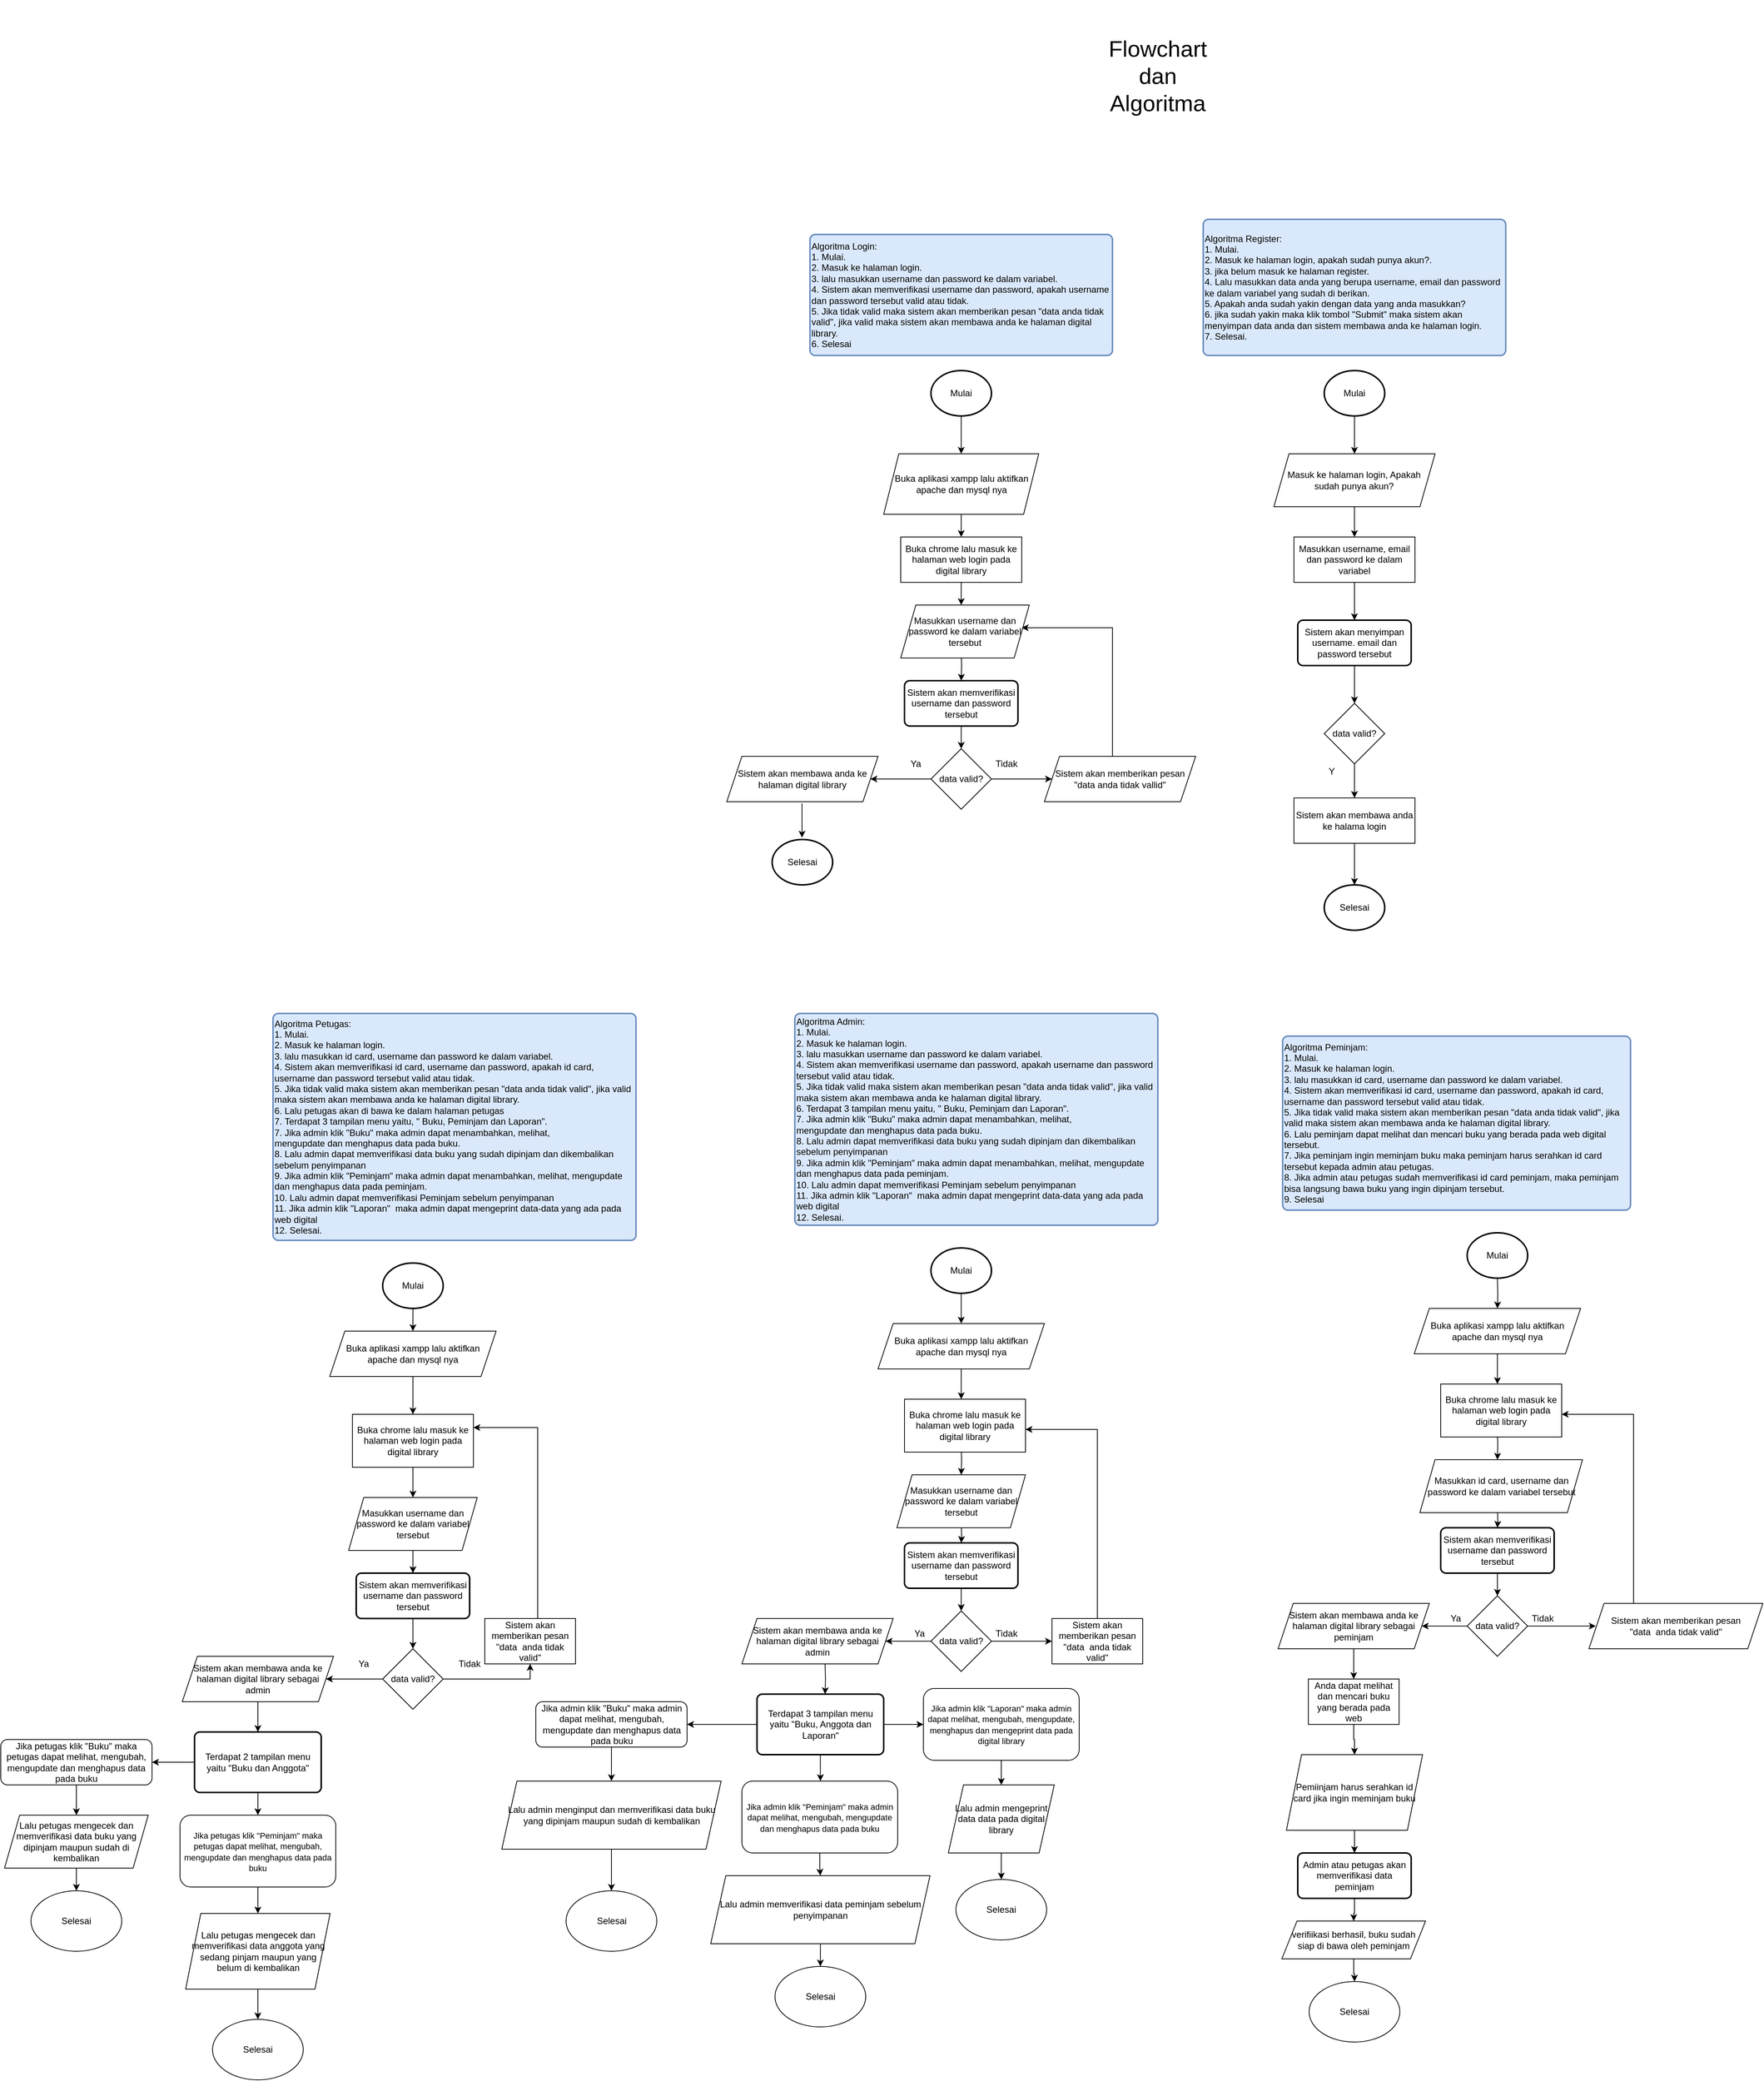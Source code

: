 <mxfile version="13.9.9" type="device"><diagram id="tETcc2m_yuI4K0_FXjFb" name="Page-1"><mxGraphModel dx="3186" dy="3805" grid="1" gridSize="10" guides="1" tooltips="1" connect="1" arrows="1" fold="1" page="1" pageScale="1" pageWidth="700" pageHeight="1000" math="0" shadow="0"><root><mxCell id="0"/><mxCell id="1" parent="0"/><mxCell id="OMchNxSbpfjudthGTd_P-1" value="&lt;div&gt;Algoritma Login:&lt;/div&gt;&lt;div&gt;1. Mulai.&lt;/div&gt;&lt;div&gt;2. Masuk ke halaman login.&amp;nbsp;&lt;/div&gt;&lt;div&gt;3. lalu masukkan username dan password ke dalam variabel.&lt;/div&gt;&lt;div&gt;4. Sistem akan memverifikasi username dan password, apakah username dan password tersebut valid atau tidak.&lt;/div&gt;&lt;div&gt;5. Jika tidak valid maka sistem akan memberikan pesan &quot;data anda tidak valid&quot;, jika valid maka sistem akan membawa anda ke halaman digital library.&amp;nbsp;&lt;/div&gt;&lt;div&gt;6. Selesai&lt;/div&gt;" style="rounded=1;whiteSpace=wrap;html=1;absoluteArcSize=1;arcSize=14;strokeWidth=2;align=left;fillColor=#dae8fc;strokeColor=#6c8ebf;" parent="1" vertex="1"><mxGeometry x="-680" y="-1960" width="400" height="160" as="geometry"/></mxCell><mxCell id="OMchNxSbpfjudthGTd_P-2" value="&lt;div&gt;Algoritma Register:&lt;/div&gt;&lt;div&gt;1. Mulai.&lt;/div&gt;&lt;div&gt;2. Masuk ke halaman login, apakah sudah punya akun?.&amp;nbsp;&lt;/div&gt;&lt;div&gt;3. jika belum masuk ke halaman register.&lt;/div&gt;&lt;div&gt;4. Lalu masukkan data anda yang berupa username, email dan password ke dalam variabel yang sudah di berikan.&lt;/div&gt;&lt;div&gt;5. Apakah anda sudah yakin dengan data yang anda masukkan?&amp;nbsp;&lt;/div&gt;&lt;div&gt;6. jika sudah yakin maka klik tombol &quot;Submit&quot; maka sistem akan menyimpan data anda dan sistem membawa anda ke halaman login.&amp;nbsp;&lt;/div&gt;&lt;div&gt;7.&lt;span&gt;&amp;nbsp;Selesai.&lt;/span&gt;&lt;/div&gt;" style="rounded=1;whiteSpace=wrap;html=1;absoluteArcSize=1;arcSize=14;strokeWidth=2;align=left;fillColor=#dae8fc;strokeColor=#6c8ebf;" parent="1" vertex="1"><mxGeometry x="-160" y="-1980" width="400" height="180" as="geometry"/></mxCell><mxCell id="OMchNxSbpfjudthGTd_P-5" value="Mulai" style="strokeWidth=2;html=1;shape=mxgraph.flowchart.start_2;whiteSpace=wrap;" parent="1" vertex="1"><mxGeometry x="-520" y="-1780" width="80" height="60" as="geometry"/></mxCell><mxCell id="OMchNxSbpfjudthGTd_P-6" value="" style="endArrow=classic;html=1;exitX=0.5;exitY=1;exitDx=0;exitDy=0;exitPerimeter=0;entryX=0.5;entryY=0;entryDx=0;entryDy=0;" parent="1" source="OMchNxSbpfjudthGTd_P-5" target="OMchNxSbpfjudthGTd_P-7" edge="1"><mxGeometry width="50" height="50" relative="1" as="geometry"><mxPoint x="-30" y="-1650" as="sourcePoint"/><mxPoint y="-1680" as="targetPoint"/></mxGeometry></mxCell><mxCell id="OMchNxSbpfjudthGTd_P-14" value="" style="edgeStyle=orthogonalEdgeStyle;rounded=0;orthogonalLoop=1;jettySize=auto;html=1;" parent="1" source="OMchNxSbpfjudthGTd_P-7" target="OMchNxSbpfjudthGTd_P-13" edge="1"><mxGeometry relative="1" as="geometry"/></mxCell><mxCell id="OMchNxSbpfjudthGTd_P-7" value="Buka aplikasi xampp lalu aktifkan apache dan mysql nya" style="shape=parallelogram;perimeter=parallelogramPerimeter;whiteSpace=wrap;html=1;fixedSize=1;" parent="1" vertex="1"><mxGeometry x="-582.5" y="-1670" width="205" height="80" as="geometry"/></mxCell><mxCell id="OMchNxSbpfjudthGTd_P-8" value="Mulai" style="strokeWidth=2;html=1;shape=mxgraph.flowchart.start_2;whiteSpace=wrap;" parent="1" vertex="1"><mxGeometry y="-1780" width="80" height="60" as="geometry"/></mxCell><mxCell id="OMchNxSbpfjudthGTd_P-31" value="" style="edgeStyle=orthogonalEdgeStyle;rounded=0;orthogonalLoop=1;jettySize=auto;html=1;" parent="1" source="OMchNxSbpfjudthGTd_P-10" target="OMchNxSbpfjudthGTd_P-30" edge="1"><mxGeometry relative="1" as="geometry"/></mxCell><mxCell id="OMchNxSbpfjudthGTd_P-10" value="Masuk ke halaman login, Apakah sudah punya akun?" style="shape=parallelogram;perimeter=parallelogramPerimeter;whiteSpace=wrap;html=1;fixedSize=1;" parent="1" vertex="1"><mxGeometry x="-66.56" y="-1670" width="213.12" height="70" as="geometry"/></mxCell><mxCell id="OMchNxSbpfjudthGTd_P-11" value="" style="endArrow=classic;html=1;exitX=0.5;exitY=1;exitDx=0;exitDy=0;exitPerimeter=0;entryX=0.5;entryY=0;entryDx=0;entryDy=0;" parent="1" source="OMchNxSbpfjudthGTd_P-8" target="OMchNxSbpfjudthGTd_P-10" edge="1"><mxGeometry width="50" height="50" relative="1" as="geometry"><mxPoint x="-470" y="-1710" as="sourcePoint"/><mxPoint x="-470" y="-1660" as="targetPoint"/><Array as="points"/></mxGeometry></mxCell><mxCell id="OMchNxSbpfjudthGTd_P-17" value="" style="edgeStyle=orthogonalEdgeStyle;rounded=0;orthogonalLoop=1;jettySize=auto;html=1;" parent="1" source="OMchNxSbpfjudthGTd_P-12" target="OMchNxSbpfjudthGTd_P-16" edge="1"><mxGeometry relative="1" as="geometry"/></mxCell><mxCell id="OMchNxSbpfjudthGTd_P-12" value="Sistem akan memverifikasi username dan password tersebut" style="rounded=1;whiteSpace=wrap;html=1;absoluteArcSize=1;arcSize=14;strokeWidth=2;" parent="1" vertex="1"><mxGeometry x="-555" y="-1370" width="150" height="60" as="geometry"/></mxCell><mxCell id="UI4mKvxYErxhVodCTn4P-3" value="" style="edgeStyle=orthogonalEdgeStyle;rounded=0;orthogonalLoop=1;jettySize=auto;html=1;" edge="1" parent="1" source="OMchNxSbpfjudthGTd_P-13"><mxGeometry relative="1" as="geometry"><mxPoint x="-480" y="-1470" as="targetPoint"/></mxGeometry></mxCell><mxCell id="OMchNxSbpfjudthGTd_P-13" value="Buka chrome lalu masuk ke halaman web login pada digital library" style="rounded=0;whiteSpace=wrap;html=1;" parent="1" vertex="1"><mxGeometry x="-560" y="-1560" width="160" height="60" as="geometry"/></mxCell><mxCell id="OMchNxSbpfjudthGTd_P-37" value="" style="edgeStyle=orthogonalEdgeStyle;rounded=0;orthogonalLoop=1;jettySize=auto;html=1;" parent="1" source="OMchNxSbpfjudthGTd_P-16" edge="1"><mxGeometry relative="1" as="geometry"><mxPoint x="-360" y="-1240" as="targetPoint"/></mxGeometry></mxCell><mxCell id="UI4mKvxYErxhVodCTn4P-6" value="" style="edgeStyle=orthogonalEdgeStyle;rounded=0;orthogonalLoop=1;jettySize=auto;html=1;" edge="1" parent="1" source="OMchNxSbpfjudthGTd_P-16"><mxGeometry relative="1" as="geometry"><mxPoint x="-600" y="-1240" as="targetPoint"/></mxGeometry></mxCell><mxCell id="OMchNxSbpfjudthGTd_P-16" value="data valid?" style="rhombus;whiteSpace=wrap;html=1;" parent="1" vertex="1"><mxGeometry x="-520" y="-1280" width="80" height="80" as="geometry"/></mxCell><mxCell id="OMchNxSbpfjudthGTd_P-18" value="Ya" style="text;html=1;strokeColor=none;fillColor=none;align=center;verticalAlign=middle;whiteSpace=wrap;rounded=0;" parent="1" vertex="1"><mxGeometry x="-560" y="-1270" width="40" height="20" as="geometry"/></mxCell><mxCell id="OMchNxSbpfjudthGTd_P-19" value="Tidak" style="text;html=1;strokeColor=none;fillColor=none;align=center;verticalAlign=middle;whiteSpace=wrap;rounded=0;" parent="1" vertex="1"><mxGeometry x="-440" y="-1270" width="40" height="20" as="geometry"/></mxCell><mxCell id="OMchNxSbpfjudthGTd_P-39" value="" style="edgeStyle=orthogonalEdgeStyle;rounded=0;orthogonalLoop=1;jettySize=auto;html=1;" parent="1" source="OMchNxSbpfjudthGTd_P-30" target="OMchNxSbpfjudthGTd_P-38" edge="1"><mxGeometry relative="1" as="geometry"/></mxCell><mxCell id="OMchNxSbpfjudthGTd_P-30" value="Masukkan username, email dan password ke dalam variabel" style="rounded=0;whiteSpace=wrap;html=1;" parent="1" vertex="1"><mxGeometry x="-40" y="-1560" width="160" height="60" as="geometry"/></mxCell><mxCell id="UI4mKvxYErxhVodCTn4P-10" value="" style="edgeStyle=orthogonalEdgeStyle;rounded=0;orthogonalLoop=1;jettySize=auto;html=1;" edge="1" parent="1"><mxGeometry relative="1" as="geometry"><mxPoint x="-690.5" y="-1207.5" as="sourcePoint"/><mxPoint x="-690.5" y="-1162.5" as="targetPoint"/></mxGeometry></mxCell><mxCell id="UI4mKvxYErxhVodCTn4P-9" style="edgeStyle=orthogonalEdgeStyle;rounded=0;orthogonalLoop=1;jettySize=auto;html=1;entryX=1;entryY=0.5;entryDx=0;entryDy=0;" edge="1" parent="1"><mxGeometry relative="1" as="geometry"><mxPoint x="-280" y="-1270" as="sourcePoint"/><mxPoint x="-400" y="-1440" as="targetPoint"/><Array as="points"><mxPoint x="-280" y="-1440"/></Array></mxGeometry></mxCell><mxCell id="OMchNxSbpfjudthGTd_P-43" value="" style="edgeStyle=orthogonalEdgeStyle;rounded=0;orthogonalLoop=1;jettySize=auto;html=1;" parent="1" source="OMchNxSbpfjudthGTd_P-38" target="OMchNxSbpfjudthGTd_P-42" edge="1"><mxGeometry relative="1" as="geometry"/></mxCell><mxCell id="OMchNxSbpfjudthGTd_P-38" value="Sistem akan menyimpan username. email dan password tersebut" style="rounded=1;whiteSpace=wrap;html=1;absoluteArcSize=1;arcSize=14;strokeWidth=2;" parent="1" vertex="1"><mxGeometry x="-35" y="-1450" width="150" height="60" as="geometry"/></mxCell><mxCell id="OMchNxSbpfjudthGTd_P-45" value="" style="edgeStyle=orthogonalEdgeStyle;rounded=0;orthogonalLoop=1;jettySize=auto;html=1;" parent="1" source="OMchNxSbpfjudthGTd_P-42" target="OMchNxSbpfjudthGTd_P-44" edge="1"><mxGeometry relative="1" as="geometry"/></mxCell><mxCell id="OMchNxSbpfjudthGTd_P-42" value="data valid?" style="rhombus;whiteSpace=wrap;html=1;" parent="1" vertex="1"><mxGeometry y="-1340" width="80" height="80" as="geometry"/></mxCell><mxCell id="OMchNxSbpfjudthGTd_P-52" value="" style="edgeStyle=orthogonalEdgeStyle;rounded=0;orthogonalLoop=1;jettySize=auto;html=1;" parent="1" source="OMchNxSbpfjudthGTd_P-44" edge="1"><mxGeometry relative="1" as="geometry"><mxPoint x="40" y="-1100" as="targetPoint"/></mxGeometry></mxCell><mxCell id="OMchNxSbpfjudthGTd_P-44" value="Sistem akan membawa anda ke halama login&lt;span style=&quot;color: rgba(0 , 0 , 0 , 0) ; font-family: monospace ; font-size: 0px&quot;&gt;%3CmxGraphModel%3E%3Croot%3E%3CmxCell%20id%3D%220%22%2F%3E%3CmxCell%20id%3D%221%22%20parent%3D%220%22%2F%3E%3CmxCell%20id%3D%222%22%20value%3D%22T%22%20style%3D%22text%3Bhtml%3D1%3BstrokeColor%3Dnone%3BfillColor%3Dnone%3Balign%3Dcenter%3BverticalAlign%3Dmiddle%3BwhiteSpace%3Dwrap%3Brounded%3D0%3B%22%20vertex%3D%221%22%20parent%3D%221%22%3E%3CmxGeometry%20x%3D%22-440%22%20y%3D%22-1340%22%20width%3D%2240%22%20height%3D%2220%22%20as%3D%22geometry%22%2F%3E%3C%2FmxCell%3E%3C%2Froot%3E%3C%2FmxGraphModel%3E&lt;/span&gt;&lt;span style=&quot;color: rgba(0 , 0 , 0 , 0) ; font-family: monospace ; font-size: 0px&quot;&gt;%3CmxGraphModel%3E%3Croot%3E%3CmxCell%20id%3D%220%22%2F%3E%3CmxCell%20id%3D%221%22%20parent%3D%220%22%2F%3E%3CmxCell%20id%3D%222%22%20value%3D%22T%22%20style%3D%22text%3Bhtml%3D1%3BstrokeColor%3Dnone%3BfillColor%3Dnone%3Balign%3Dcenter%3BverticalAlign%3Dmiddle%3BwhiteSpace%3Dwrap%3Brounded%3D0%3B%22%20vertex%3D%221%22%20parent%3D%221%22%3E%3CmxGeometry%20x%3D%22-440%22%20y%3D%22-1340%22%20width%3D%2240%22%20height%3D%2220%22%20as%3D%22geometry%22%2F%3E%3C%2FmxCell%3E%3C%2Froot%3E%3C%2FmxGraphModel%3E&lt;/span&gt;&lt;span style=&quot;color: rgba(0 , 0 , 0 , 0) ; font-family: monospace ; font-size: 0px&quot;&gt;%3CmxGraphModel%3E%3Croot%3E%3CmxCell%20id%3D%220%22%2F%3E%3CmxCell%20id%3D%221%22%20parent%3D%220%22%2F%3E%3CmxCell%20id%3D%222%22%20value%3D%22T%22%20style%3D%22text%3Bhtml%3D1%3BstrokeColor%3Dnone%3BfillColor%3Dnone%3Balign%3Dcenter%3BverticalAlign%3Dmiddle%3BwhiteSpace%3Dwrap%3Brounded%3D0%3B%22%20vertex%3D%221%22%20parent%3D%221%22%3E%3CmxGeometry%20x%3D%22-440%22%20y%3D%22-1340%22%20width%3D%2240%22%20height%3D%2220%22%20as%3D%22geometry%22%2F%3E%3C%2FmxCell%3E%3C%2Froot%3E%3C%2FmxGraphModel%3E&lt;/span&gt;&lt;span style=&quot;color: rgba(0 , 0 , 0 , 0) ; font-family: monospace ; font-size: 0px&quot;&gt;%3CmxGraphModel%3E%3Croot%3E%3CmxCell%20id%3D%220%22%2F%3E%3CmxCell%20id%3D%221%22%20parent%3D%220%22%2F%3E%3CmxCell%20id%3D%222%22%20value%3D%22T%22%20style%3D%22text%3Bhtml%3D1%3BstrokeColor%3Dnone%3BfillColor%3Dnone%3Balign%3Dcenter%3BverticalAlign%3Dmiddle%3BwhiteSpace%3Dwrap%3Brounded%3D0%3B%22%20vertex%3D%221%22%20parent%3D%221%22%3E%3CmxGeometry%20x%3D%22-440%22%20y%3D%22-1340%22%20width%3D%2240%22%20height%3D%2220%22%20as%3D%22geometry%22%2F%3E%3C%2FmxCell%3E%3C%2Froot%3E%3C%2FmxGraphModel%3E&lt;/span&gt;" style="rounded=0;whiteSpace=wrap;html=1;" parent="1" vertex="1"><mxGeometry x="-40" y="-1215" width="160" height="60" as="geometry"/></mxCell><mxCell id="OMchNxSbpfjudthGTd_P-46" value="Y" style="text;html=1;strokeColor=none;fillColor=none;align=center;verticalAlign=middle;whiteSpace=wrap;rounded=0;" parent="1" vertex="1"><mxGeometry x="-10" y="-1260" width="40" height="20" as="geometry"/></mxCell><mxCell id="OMchNxSbpfjudthGTd_P-53" value="&lt;div&gt;Algoritma Admin:&lt;/div&gt;&lt;div&gt;1. Mulai.&lt;/div&gt;&lt;div&gt;2. Masuk ke halaman login.&amp;nbsp;&lt;/div&gt;&lt;div&gt;3. lalu masukkan username dan password ke dalam variabel.&lt;/div&gt;&lt;div&gt;4. Sistem akan memverifikasi username dan password, apakah username dan password tersebut valid atau tidak.&lt;/div&gt;&lt;div&gt;5. Jika tidak valid maka sistem akan memberikan pesan &quot;data anda tidak valid&quot;, jika valid maka sistem akan membawa anda ke halaman digital library.&amp;nbsp;&lt;/div&gt;&lt;div&gt;6. Terdapat 3 tampilan menu yaitu, &quot; Buku, Peminjam dan Laporan&quot;.&lt;/div&gt;&lt;div&gt;7. Jika admin klik &quot;Buku&quot; maka admin dapat menambahkan, melihat,&amp;nbsp;&lt;/div&gt;&lt;div&gt;mengupdate dan menghapus data pada buku.&lt;/div&gt;&lt;div&gt;8. Lalu admin dapat memverifikasi data buku yang sudah dipinjam dan dikembalikan sebelum penyimpanan&amp;nbsp;&lt;/div&gt;&lt;div&gt;9. Jika admin klik &quot;Peminjam&quot; maka admin dapat menambahkan, melihat, mengupdate dan menghapus data pada peminjam.&lt;/div&gt;&lt;div&gt;10. Lalu admin dapat memverifikasi Peminjam sebelum penyimpanan&amp;nbsp;&lt;/div&gt;&lt;div&gt;11. Jika admin klik &quot;Laporan&quot;&amp;nbsp; maka admin dapat mengeprint data-data yang ada pada web digital&lt;/div&gt;&lt;div&gt;12. Selesai.&lt;/div&gt;" style="rounded=1;whiteSpace=wrap;html=1;absoluteArcSize=1;arcSize=14;strokeWidth=2;align=left;fillColor=#dae8fc;strokeColor=#6c8ebf;" parent="1" vertex="1"><mxGeometry x="-700" y="-930" width="480" height="280" as="geometry"/></mxCell><mxCell id="OMchNxSbpfjudthGTd_P-57" value="" style="edgeStyle=orthogonalEdgeStyle;rounded=0;orthogonalLoop=1;jettySize=auto;html=1;" parent="1" source="OMchNxSbpfjudthGTd_P-55" target="OMchNxSbpfjudthGTd_P-56" edge="1"><mxGeometry relative="1" as="geometry"/></mxCell><mxCell id="OMchNxSbpfjudthGTd_P-55" value="Mulai" style="strokeWidth=2;html=1;shape=mxgraph.flowchart.start_2;whiteSpace=wrap;" parent="1" vertex="1"><mxGeometry x="-520" y="-620" width="80" height="60" as="geometry"/></mxCell><mxCell id="OMchNxSbpfjudthGTd_P-59" value="" style="edgeStyle=orthogonalEdgeStyle;rounded=0;orthogonalLoop=1;jettySize=auto;html=1;" parent="1" source="OMchNxSbpfjudthGTd_P-56" edge="1"><mxGeometry relative="1" as="geometry"><mxPoint x="-480" y="-420" as="targetPoint"/></mxGeometry></mxCell><mxCell id="OMchNxSbpfjudthGTd_P-56" value="Buka aplikasi xampp lalu aktifkan apache dan mysql nya" style="shape=parallelogram;perimeter=parallelogramPerimeter;whiteSpace=wrap;html=1;fixedSize=1;" parent="1" vertex="1"><mxGeometry x="-590" y="-520" width="220" height="60" as="geometry"/></mxCell><mxCell id="UI4mKvxYErxhVodCTn4P-12" value="" style="edgeStyle=orthogonalEdgeStyle;rounded=0;orthogonalLoop=1;jettySize=auto;html=1;" edge="1" parent="1"><mxGeometry relative="1" as="geometry"><mxPoint x="-480" y="-360" as="sourcePoint"/><mxPoint x="-480" y="-320" as="targetPoint"/></mxGeometry></mxCell><mxCell id="UI4mKvxYErxhVodCTn4P-14" value="" style="edgeStyle=orthogonalEdgeStyle;rounded=0;orthogonalLoop=1;jettySize=auto;html=1;" edge="1" parent="1" source="OMchNxSbpfjudthGTd_P-60" target="OMchNxSbpfjudthGTd_P-64"><mxGeometry relative="1" as="geometry"/></mxCell><mxCell id="OMchNxSbpfjudthGTd_P-60" value="Sistem akan memverifikasi username dan password tersebut" style="rounded=1;whiteSpace=wrap;html=1;absoluteArcSize=1;arcSize=14;strokeWidth=2;" parent="1" vertex="1"><mxGeometry x="-555" y="-230" width="150" height="60" as="geometry"/></mxCell><mxCell id="OMchNxSbpfjudthGTd_P-67" value="" style="edgeStyle=orthogonalEdgeStyle;rounded=0;orthogonalLoop=1;jettySize=auto;html=1;" parent="1" source="OMchNxSbpfjudthGTd_P-64" target="OMchNxSbpfjudthGTd_P-66" edge="1"><mxGeometry relative="1" as="geometry"/></mxCell><mxCell id="OMchNxSbpfjudthGTd_P-75" value="" style="edgeStyle=orthogonalEdgeStyle;rounded=0;orthogonalLoop=1;jettySize=auto;html=1;" parent="1" source="OMchNxSbpfjudthGTd_P-64" edge="1"><mxGeometry relative="1" as="geometry"><mxPoint x="-580" y="-100" as="targetPoint"/></mxGeometry></mxCell><mxCell id="OMchNxSbpfjudthGTd_P-64" value="data valid?" style="rhombus;whiteSpace=wrap;html=1;" parent="1" vertex="1"><mxGeometry x="-520" y="-140" width="80" height="80" as="geometry"/></mxCell><mxCell id="OMchNxSbpfjudthGTd_P-71" style="edgeStyle=orthogonalEdgeStyle;rounded=0;orthogonalLoop=1;jettySize=auto;html=1;entryX=1;entryY=0.5;entryDx=0;entryDy=0;" parent="1" source="OMchNxSbpfjudthGTd_P-66" edge="1"><mxGeometry relative="1" as="geometry"><Array as="points"><mxPoint x="-300" y="-380"/></Array><mxPoint x="-395" y="-380" as="targetPoint"/></mxGeometry></mxCell><mxCell id="OMchNxSbpfjudthGTd_P-66" value="Sistem akan memberikan pesan &quot;data&amp;nbsp; anda tidak valid&quot;" style="whiteSpace=wrap;html=1;" parent="1" vertex="1"><mxGeometry x="-360" y="-130" width="120" height="60" as="geometry"/></mxCell><mxCell id="OMchNxSbpfjudthGTd_P-68" value="Tidak" style="text;html=1;strokeColor=none;fillColor=none;align=center;verticalAlign=middle;whiteSpace=wrap;rounded=0;" parent="1" vertex="1"><mxGeometry x="-440" y="-120" width="40" height="20" as="geometry"/></mxCell><mxCell id="OMchNxSbpfjudthGTd_P-78" value="" style="edgeStyle=orthogonalEdgeStyle;rounded=0;orthogonalLoop=1;jettySize=auto;html=1;" parent="1" edge="1"><mxGeometry relative="1" as="geometry"><mxPoint x="-660" y="-70" as="sourcePoint"/><mxPoint x="-660" y="-30" as="targetPoint"/></mxGeometry></mxCell><mxCell id="OMchNxSbpfjudthGTd_P-76" value="Ya" style="text;html=1;strokeColor=none;fillColor=none;align=center;verticalAlign=middle;whiteSpace=wrap;rounded=0;" parent="1" vertex="1"><mxGeometry x="-555" y="-120" width="40" height="20" as="geometry"/></mxCell><mxCell id="OMchNxSbpfjudthGTd_P-80" value="&lt;div&gt;Algoritma Petugas:&lt;/div&gt;&lt;div&gt;1. Mulai.&lt;/div&gt;&lt;div&gt;2. Masuk ke halaman login.&amp;nbsp;&lt;/div&gt;&lt;div&gt;3. lalu masukkan id card, username dan password ke dalam variabel.&lt;/div&gt;&lt;div&gt;4. Sistem akan memverifikasi id card, username dan password, apakah id card, username dan password tersebut valid atau tidak.&lt;/div&gt;&lt;div&gt;5. Jika tidak valid maka sistem akan memberikan pesan &quot;data anda tidak valid&quot;, jika valid maka sistem akan membawa anda ke halaman digital library.&amp;nbsp;&lt;/div&gt;&lt;div&gt;6. Lalu petugas akan di bawa ke dalam halaman petugas&lt;/div&gt;&lt;div&gt;7.&amp;nbsp;&lt;span&gt;Terdapat 3 tampilan menu yaitu, &quot; Buku, Peminjam dan Laporan&quot;.&lt;/span&gt;&lt;/div&gt;&lt;div&gt;7. Jika admin klik &quot;Buku&quot; maka admin dapat menambahkan, melihat,&amp;nbsp;&lt;/div&gt;&lt;div&gt;mengupdate dan menghapus data pada buku.&lt;/div&gt;&lt;div&gt;8. Lalu admin dapat memverifikasi data buku yang sudah dipinjam dan dikembalikan sebelum penyimpanan&amp;nbsp;&lt;/div&gt;&lt;div&gt;9. Jika admin klik &quot;Peminjam&quot; maka admin dapat menambahkan, melihat, mengupdate dan menghapus data pada peminjam.&lt;/div&gt;&lt;div&gt;10. Lalu admin dapat memverifikasi Peminjam sebelum penyimpanan&amp;nbsp;&lt;/div&gt;&lt;div&gt;11. Jika admin klik &quot;Laporan&quot;&amp;nbsp; maka admin dapat mengeprint data-data yang ada pada web digital&lt;/div&gt;&lt;div&gt;12. Selesai.&lt;/div&gt;" style="rounded=1;whiteSpace=wrap;html=1;absoluteArcSize=1;arcSize=14;strokeWidth=2;align=left;fillColor=#dae8fc;strokeColor=#6c8ebf;" parent="1" vertex="1"><mxGeometry x="-1390" y="-930" width="480" height="300" as="geometry"/></mxCell><mxCell id="UI4mKvxYErxhVodCTn4P-4" value="" style="edgeStyle=orthogonalEdgeStyle;rounded=0;orthogonalLoop=1;jettySize=auto;html=1;entryX=0.5;entryY=0;entryDx=0;entryDy=0;" edge="1" parent="1" target="OMchNxSbpfjudthGTd_P-12"><mxGeometry relative="1" as="geometry"><mxPoint x="-480" y="-1410" as="sourcePoint"/><mxPoint x="-460" y="-1340" as="targetPoint"/></mxGeometry></mxCell><mxCell id="UI4mKvxYErxhVodCTn4P-13" value="" style="edgeStyle=orthogonalEdgeStyle;rounded=0;orthogonalLoop=1;jettySize=auto;html=1;" edge="1" parent="1" target="OMchNxSbpfjudthGTd_P-60"><mxGeometry relative="1" as="geometry"><mxPoint x="-480" y="-260" as="sourcePoint"/></mxGeometry></mxCell><mxCell id="UI4mKvxYErxhVodCTn4P-20" value="&lt;font style=&quot;font-size: 30px&quot;&gt;Flowchart dan Algoritma&lt;/font&gt;" style="text;html=1;strokeColor=none;fillColor=none;align=center;verticalAlign=middle;whiteSpace=wrap;rounded=0;" vertex="1" parent="1"><mxGeometry x="-310" y="-2270" width="180" height="200" as="geometry"/></mxCell><mxCell id="UI4mKvxYErxhVodCTn4P-25" value="&lt;div&gt;Algoritma Peminjam:&lt;/div&gt;&lt;div&gt;1. Mulai.&lt;/div&gt;&lt;div&gt;2. Masuk ke halaman login.&amp;nbsp;&lt;/div&gt;&lt;div&gt;3. lalu masukkan id card, username dan password ke dalam variabel.&lt;/div&gt;&lt;div&gt;4. Sistem akan memverifikasi id card, username dan password, apakah id card, username dan password tersebut valid atau tidak.&lt;/div&gt;&lt;div&gt;5. Jika tidak valid maka sistem akan memberikan pesan &quot;data anda tidak valid&quot;, jika valid maka sistem akan membawa anda ke halaman digital library.&amp;nbsp;&lt;/div&gt;&lt;div&gt;6. Lalu peminjam dapat melihat dan mencari buku yang berada pada web digital tersebut.&lt;/div&gt;&lt;div&gt;7. Jika peminjam ingin meminjam buku maka peminjam harus serahkan id card tersebut kepada admin atau petugas.&lt;/div&gt;&lt;div&gt;8. Jika admin atau petugas sudah memverifikasi id card peminjam, maka peminjam bisa langsung bawa buku yang ingin dipinjam tersebut.&lt;/div&gt;&lt;div&gt;9. Selesai&lt;/div&gt;" style="rounded=1;whiteSpace=wrap;html=1;absoluteArcSize=1;arcSize=14;strokeWidth=2;align=left;fillColor=#dae8fc;strokeColor=#6c8ebf;" vertex="1" parent="1"><mxGeometry x="-55" y="-900" width="460" height="230" as="geometry"/></mxCell><mxCell id="UI4mKvxYErxhVodCTn4P-26" value="Selesai" style="strokeWidth=2;html=1;shape=mxgraph.flowchart.start_2;whiteSpace=wrap;" vertex="1" parent="1"><mxGeometry x="-730" y="-1160" width="80" height="60" as="geometry"/></mxCell><mxCell id="UI4mKvxYErxhVodCTn4P-28" value="Selesai" style="strokeWidth=2;html=1;shape=mxgraph.flowchart.start_2;whiteSpace=wrap;" vertex="1" parent="1"><mxGeometry y="-1100" width="80" height="60" as="geometry"/></mxCell><mxCell id="UI4mKvxYErxhVodCTn4P-29" value="&lt;span&gt;Masukkan username dan password ke dalam variabel tersebut&lt;/span&gt;" style="shape=parallelogram;perimeter=parallelogramPerimeter;whiteSpace=wrap;html=1;fixedSize=1;" vertex="1" parent="1"><mxGeometry x="-560" y="-1470" width="170" height="70" as="geometry"/></mxCell><mxCell id="UI4mKvxYErxhVodCTn4P-30" value="&lt;span&gt;Sistem akan memberikan pesan &quot;data anda tidak vallid&quot;&lt;/span&gt;" style="shape=parallelogram;perimeter=parallelogramPerimeter;whiteSpace=wrap;html=1;fixedSize=1;" vertex="1" parent="1"><mxGeometry x="-370" y="-1270" width="200" height="60" as="geometry"/></mxCell><mxCell id="UI4mKvxYErxhVodCTn4P-31" value="&lt;span&gt;Sistem akan membawa anda ke halaman digital library&lt;/span&gt;" style="shape=parallelogram;perimeter=parallelogramPerimeter;whiteSpace=wrap;html=1;fixedSize=1;" vertex="1" parent="1"><mxGeometry x="-790" y="-1270" width="200" height="60" as="geometry"/></mxCell><mxCell id="UI4mKvxYErxhVodCTn4P-33" value="Buka chrome lalu masuk ke halaman web login pada digital library" style="rounded=0;whiteSpace=wrap;html=1;" vertex="1" parent="1"><mxGeometry x="-555" y="-420" width="160" height="70" as="geometry"/></mxCell><mxCell id="UI4mKvxYErxhVodCTn4P-34" value="&lt;span&gt;Masukkan username dan password ke dalam variabel tersebut&lt;/span&gt;" style="shape=parallelogram;perimeter=parallelogramPerimeter;whiteSpace=wrap;html=1;fixedSize=1;" vertex="1" parent="1"><mxGeometry x="-565" y="-320" width="170" height="70" as="geometry"/></mxCell><mxCell id="UI4mKvxYErxhVodCTn4P-35" value="&lt;span&gt;Sistem akan membawa anda ke halaman digital library sebagai admin&lt;/span&gt;" style="shape=parallelogram;perimeter=parallelogramPerimeter;whiteSpace=wrap;html=1;fixedSize=1;" vertex="1" parent="1"><mxGeometry x="-770" y="-130" width="200" height="60" as="geometry"/></mxCell><mxCell id="UI4mKvxYErxhVodCTn4P-79" value="" style="edgeStyle=orthogonalEdgeStyle;rounded=0;orthogonalLoop=1;jettySize=auto;html=1;" edge="1" parent="1" source="UI4mKvxYErxhVodCTn4P-38"><mxGeometry relative="1" as="geometry"><mxPoint x="-666.2" y="85" as="targetPoint"/></mxGeometry></mxCell><mxCell id="UI4mKvxYErxhVodCTn4P-83" value="" style="edgeStyle=orthogonalEdgeStyle;rounded=0;orthogonalLoop=1;jettySize=auto;html=1;" edge="1" parent="1" source="UI4mKvxYErxhVodCTn4P-38" target="UI4mKvxYErxhVodCTn4P-81"><mxGeometry relative="1" as="geometry"/></mxCell><mxCell id="UI4mKvxYErxhVodCTn4P-93" value="" style="edgeStyle=orthogonalEdgeStyle;rounded=0;orthogonalLoop=1;jettySize=auto;html=1;" edge="1" parent="1" source="UI4mKvxYErxhVodCTn4P-38" target="UI4mKvxYErxhVodCTn4P-92"><mxGeometry relative="1" as="geometry"/></mxCell><mxCell id="UI4mKvxYErxhVodCTn4P-38" value="Terdapat 3 tampilan menu yaitu &quot;Buku, Anggota dan Laporan&quot;" style="rounded=1;whiteSpace=wrap;html=1;absoluteArcSize=1;arcSize=14;strokeWidth=2;" vertex="1" parent="1"><mxGeometry x="-750" y="-30" width="167.5" height="80" as="geometry"/></mxCell><mxCell id="UI4mKvxYErxhVodCTn4P-44" value="" style="edgeStyle=orthogonalEdgeStyle;rounded=0;orthogonalLoop=1;jettySize=auto;html=1;" edge="1" parent="1" source="UI4mKvxYErxhVodCTn4P-42" target="UI4mKvxYErxhVodCTn4P-43"><mxGeometry relative="1" as="geometry"/></mxCell><mxCell id="UI4mKvxYErxhVodCTn4P-42" value="&lt;span&gt;Lalu admin menginput dan memverifikasi data buku yang dipinjam maupun sudah di kembalikan&lt;/span&gt;" style="shape=parallelogram;perimeter=parallelogramPerimeter;whiteSpace=wrap;html=1;fixedSize=1;rounded=0;align=center;" vertex="1" parent="1"><mxGeometry x="-1087.5" y="85" width="290" height="90" as="geometry"/></mxCell><mxCell id="UI4mKvxYErxhVodCTn4P-43" value="Selesai" style="ellipse;whiteSpace=wrap;html=1;rounded=0;" vertex="1" parent="1"><mxGeometry x="-1002.5" y="230" width="120" height="80" as="geometry"/></mxCell><mxCell id="UI4mKvxYErxhVodCTn4P-45" value="" style="edgeStyle=orthogonalEdgeStyle;rounded=0;orthogonalLoop=1;jettySize=auto;html=1;" edge="1" parent="1" target="UI4mKvxYErxhVodCTn4P-47"><mxGeometry relative="1" as="geometry"><mxPoint x="229" y="-580" as="sourcePoint"/></mxGeometry></mxCell><mxCell id="UI4mKvxYErxhVodCTn4P-46" value="" style="edgeStyle=orthogonalEdgeStyle;rounded=0;orthogonalLoop=1;jettySize=auto;html=1;" edge="1" parent="1" source="UI4mKvxYErxhVodCTn4P-47"><mxGeometry relative="1" as="geometry"><mxPoint x="229" y="-440" as="targetPoint"/></mxGeometry></mxCell><mxCell id="UI4mKvxYErxhVodCTn4P-47" value="Buka aplikasi xampp lalu aktifkan apache dan mysql nya" style="shape=parallelogram;perimeter=parallelogramPerimeter;whiteSpace=wrap;html=1;fixedSize=1;" vertex="1" parent="1"><mxGeometry x="119" y="-540" width="220" height="60" as="geometry"/></mxCell><mxCell id="UI4mKvxYErxhVodCTn4P-48" value="" style="edgeStyle=orthogonalEdgeStyle;rounded=0;orthogonalLoop=1;jettySize=auto;html=1;" edge="1" parent="1"><mxGeometry relative="1" as="geometry"><mxPoint x="229" y="-380" as="sourcePoint"/><mxPoint x="229" y="-340" as="targetPoint"/></mxGeometry></mxCell><mxCell id="UI4mKvxYErxhVodCTn4P-49" value="" style="edgeStyle=orthogonalEdgeStyle;rounded=0;orthogonalLoop=1;jettySize=auto;html=1;" edge="1" parent="1" source="UI4mKvxYErxhVodCTn4P-50" target="UI4mKvxYErxhVodCTn4P-53"><mxGeometry relative="1" as="geometry"/></mxCell><mxCell id="UI4mKvxYErxhVodCTn4P-50" value="Sistem akan memverifikasi username dan password tersebut" style="rounded=1;whiteSpace=wrap;html=1;absoluteArcSize=1;arcSize=14;strokeWidth=2;" vertex="1" parent="1"><mxGeometry x="154" y="-250" width="150" height="60" as="geometry"/></mxCell><mxCell id="UI4mKvxYErxhVodCTn4P-51" value="" style="edgeStyle=orthogonalEdgeStyle;rounded=0;orthogonalLoop=1;jettySize=auto;html=1;entryX=0;entryY=0.5;entryDx=0;entryDy=0;" edge="1" parent="1" source="UI4mKvxYErxhVodCTn4P-53"><mxGeometry relative="1" as="geometry"><mxPoint x="359" y="-120" as="targetPoint"/></mxGeometry></mxCell><mxCell id="UI4mKvxYErxhVodCTn4P-52" value="" style="edgeStyle=orthogonalEdgeStyle;rounded=0;orthogonalLoop=1;jettySize=auto;html=1;" edge="1" parent="1" source="UI4mKvxYErxhVodCTn4P-53"><mxGeometry relative="1" as="geometry"><mxPoint x="129" y="-120" as="targetPoint"/></mxGeometry></mxCell><mxCell id="UI4mKvxYErxhVodCTn4P-53" value="data valid?" style="rhombus;whiteSpace=wrap;html=1;" vertex="1" parent="1"><mxGeometry x="189" y="-160" width="80" height="80" as="geometry"/></mxCell><mxCell id="UI4mKvxYErxhVodCTn4P-54" style="edgeStyle=orthogonalEdgeStyle;rounded=0;orthogonalLoop=1;jettySize=auto;html=1;entryX=1;entryY=0.5;entryDx=0;entryDy=0;" edge="1" parent="1"><mxGeometry relative="1" as="geometry"><Array as="points"><mxPoint x="409" y="-400"/></Array><mxPoint x="409" y="-150" as="sourcePoint"/><mxPoint x="314" y="-400" as="targetPoint"/></mxGeometry></mxCell><mxCell id="UI4mKvxYErxhVodCTn4P-55" value="Tidak" style="text;html=1;strokeColor=none;fillColor=none;align=center;verticalAlign=middle;whiteSpace=wrap;rounded=0;" vertex="1" parent="1"><mxGeometry x="269" y="-140" width="40" height="20" as="geometry"/></mxCell><mxCell id="UI4mKvxYErxhVodCTn4P-57" value="Ya" style="text;html=1;strokeColor=none;fillColor=none;align=center;verticalAlign=middle;whiteSpace=wrap;rounded=0;" vertex="1" parent="1"><mxGeometry x="154" y="-140" width="40" height="20" as="geometry"/></mxCell><mxCell id="UI4mKvxYErxhVodCTn4P-58" value="" style="edgeStyle=orthogonalEdgeStyle;rounded=0;orthogonalLoop=1;jettySize=auto;html=1;" edge="1" parent="1" target="UI4mKvxYErxhVodCTn4P-50"><mxGeometry relative="1" as="geometry"><mxPoint x="229" y="-280" as="sourcePoint"/></mxGeometry></mxCell><mxCell id="UI4mKvxYErxhVodCTn4P-59" value="Buka chrome lalu masuk ke halaman web login pada digital library" style="rounded=0;whiteSpace=wrap;html=1;" vertex="1" parent="1"><mxGeometry x="154" y="-440" width="160" height="70" as="geometry"/></mxCell><mxCell id="UI4mKvxYErxhVodCTn4P-60" value="&lt;span&gt;Masukkan id card, username dan password ke dalam variabel tersebut&lt;/span&gt;" style="shape=parallelogram;perimeter=parallelogramPerimeter;whiteSpace=wrap;html=1;fixedSize=1;" vertex="1" parent="1"><mxGeometry x="126.5" y="-340" width="215" height="70" as="geometry"/></mxCell><mxCell id="UI4mKvxYErxhVodCTn4P-61" value="Mulai" style="strokeWidth=2;html=1;shape=mxgraph.flowchart.start_2;whiteSpace=wrap;" vertex="1" parent="1"><mxGeometry x="189" y="-640" width="80" height="60" as="geometry"/></mxCell><mxCell id="UI4mKvxYErxhVodCTn4P-63" value="&lt;span&gt;Sistem akan memberikan pesan &lt;br&gt;&quot;data&amp;nbsp; anda tidak valid&quot;&lt;/span&gt;" style="shape=parallelogram;perimeter=parallelogramPerimeter;whiteSpace=wrap;html=1;fixedSize=1;rounded=0;align=center;" vertex="1" parent="1"><mxGeometry x="350" y="-150" width="230" height="60" as="geometry"/></mxCell><mxCell id="UI4mKvxYErxhVodCTn4P-67" value="" style="edgeStyle=orthogonalEdgeStyle;rounded=0;orthogonalLoop=1;jettySize=auto;html=1;" edge="1" parent="1" source="UI4mKvxYErxhVodCTn4P-65" target="UI4mKvxYErxhVodCTn4P-66"><mxGeometry relative="1" as="geometry"/></mxCell><mxCell id="UI4mKvxYErxhVodCTn4P-65" value="&lt;span&gt;Sistem akan membawa anda ke halaman digital library sebagai peminjam&lt;/span&gt;" style="shape=parallelogram;perimeter=parallelogramPerimeter;whiteSpace=wrap;html=1;fixedSize=1;" vertex="1" parent="1"><mxGeometry x="-61" y="-150" width="200" height="60" as="geometry"/></mxCell><mxCell id="UI4mKvxYErxhVodCTn4P-69" value="" style="edgeStyle=orthogonalEdgeStyle;rounded=0;orthogonalLoop=1;jettySize=auto;html=1;" edge="1" parent="1" source="UI4mKvxYErxhVodCTn4P-66" target="UI4mKvxYErxhVodCTn4P-68"><mxGeometry relative="1" as="geometry"/></mxCell><mxCell id="UI4mKvxYErxhVodCTn4P-66" value="Anda dapat melihat dan mencari buku yang berada pada web" style="whiteSpace=wrap;html=1;" vertex="1" parent="1"><mxGeometry x="-21" y="-50" width="120" height="60" as="geometry"/></mxCell><mxCell id="UI4mKvxYErxhVodCTn4P-71" value="" style="edgeStyle=orthogonalEdgeStyle;rounded=0;orthogonalLoop=1;jettySize=auto;html=1;" edge="1" parent="1" source="UI4mKvxYErxhVodCTn4P-68" target="UI4mKvxYErxhVodCTn4P-70"><mxGeometry relative="1" as="geometry"/></mxCell><mxCell id="UI4mKvxYErxhVodCTn4P-68" value="Pemiinjam harus serahkan id card jika ingin meminjam buku" style="shape=parallelogram;perimeter=parallelogramPerimeter;whiteSpace=wrap;html=1;fixedSize=1;" vertex="1" parent="1"><mxGeometry x="-50" y="50" width="180" height="100" as="geometry"/></mxCell><mxCell id="UI4mKvxYErxhVodCTn4P-75" value="" style="edgeStyle=orthogonalEdgeStyle;rounded=0;orthogonalLoop=1;jettySize=auto;html=1;" edge="1" parent="1" source="UI4mKvxYErxhVodCTn4P-70" target="UI4mKvxYErxhVodCTn4P-74"><mxGeometry relative="1" as="geometry"/></mxCell><mxCell id="UI4mKvxYErxhVodCTn4P-70" value="Admin atau petugas akan memverifikasi data peminjam" style="rounded=1;whiteSpace=wrap;html=1;absoluteArcSize=1;arcSize=14;strokeWidth=2;" vertex="1" parent="1"><mxGeometry x="-35" y="180" width="150" height="60" as="geometry"/></mxCell><mxCell id="UI4mKvxYErxhVodCTn4P-77" value="" style="edgeStyle=orthogonalEdgeStyle;rounded=0;orthogonalLoop=1;jettySize=auto;html=1;" edge="1" parent="1" source="UI4mKvxYErxhVodCTn4P-74" target="UI4mKvxYErxhVodCTn4P-76"><mxGeometry relative="1" as="geometry"/></mxCell><mxCell id="UI4mKvxYErxhVodCTn4P-74" value="verifiikasi berhasil, buku sudah siap di bawa oleh peminjam" style="shape=parallelogram;perimeter=parallelogramPerimeter;whiteSpace=wrap;html=1;fixedSize=1;" vertex="1" parent="1"><mxGeometry x="-56" y="270" width="190" height="50" as="geometry"/></mxCell><mxCell id="UI4mKvxYErxhVodCTn4P-76" value="Selesai" style="ellipse;whiteSpace=wrap;html=1;" vertex="1" parent="1"><mxGeometry x="-20" y="350" width="120" height="80" as="geometry"/></mxCell><mxCell id="UI4mKvxYErxhVodCTn4P-84" value="" style="edgeStyle=orthogonalEdgeStyle;rounded=0;orthogonalLoop=1;jettySize=auto;html=1;" edge="1" parent="1" source="UI4mKvxYErxhVodCTn4P-81" target="UI4mKvxYErxhVodCTn4P-42"><mxGeometry relative="1" as="geometry"/></mxCell><mxCell id="UI4mKvxYErxhVodCTn4P-81" value="&lt;span&gt;Jika admin klik &quot;Buku&quot; maka admin dapat melihat, mengubah, mengupdate dan menghapus data pada buku&lt;/span&gt;" style="rounded=1;whiteSpace=wrap;html=1;align=center;" vertex="1" parent="1"><mxGeometry x="-1042.5" y="-20" width="200" height="60" as="geometry"/></mxCell><mxCell id="UI4mKvxYErxhVodCTn4P-89" value="" style="edgeStyle=orthogonalEdgeStyle;rounded=0;orthogonalLoop=1;jettySize=auto;html=1;" edge="1" parent="1" source="UI4mKvxYErxhVodCTn4P-85" target="UI4mKvxYErxhVodCTn4P-88"><mxGeometry relative="1" as="geometry"/></mxCell><mxCell id="UI4mKvxYErxhVodCTn4P-85" value="&lt;span style=&quot;font-size: 11px&quot;&gt;Jika admin klik &quot;Peminjam&quot; maka admin dapat melihat, mengubah, mengupdate dan menghapus data pada buku&lt;/span&gt;" style="rounded=1;whiteSpace=wrap;html=1;align=center;" vertex="1" parent="1"><mxGeometry x="-770" y="85" width="206" height="95" as="geometry"/></mxCell><mxCell id="UI4mKvxYErxhVodCTn4P-91" value="" style="edgeStyle=orthogonalEdgeStyle;rounded=0;orthogonalLoop=1;jettySize=auto;html=1;" edge="1" parent="1" source="UI4mKvxYErxhVodCTn4P-88" target="UI4mKvxYErxhVodCTn4P-90"><mxGeometry relative="1" as="geometry"/></mxCell><mxCell id="UI4mKvxYErxhVodCTn4P-88" value="&lt;span&gt;Lalu admin memverifikasi data peminjam sebelum penyimpanan&lt;/span&gt;" style="shape=parallelogram;perimeter=parallelogramPerimeter;whiteSpace=wrap;html=1;fixedSize=1;rounded=0;align=center;" vertex="1" parent="1"><mxGeometry x="-811.25" y="210" width="290" height="90" as="geometry"/></mxCell><mxCell id="UI4mKvxYErxhVodCTn4P-90" value="Selesai" style="ellipse;whiteSpace=wrap;html=1;rounded=0;" vertex="1" parent="1"><mxGeometry x="-726.25" y="330" width="120" height="80" as="geometry"/></mxCell><mxCell id="UI4mKvxYErxhVodCTn4P-95" value="" style="edgeStyle=orthogonalEdgeStyle;rounded=0;orthogonalLoop=1;jettySize=auto;html=1;" edge="1" parent="1" source="UI4mKvxYErxhVodCTn4P-92" target="UI4mKvxYErxhVodCTn4P-94"><mxGeometry relative="1" as="geometry"/></mxCell><mxCell id="UI4mKvxYErxhVodCTn4P-92" value="&lt;span style=&quot;font-size: 11px&quot;&gt;Jika admin klik &quot;Laporan&quot; maka admin dapat melihat, mengubah, mengupdate, menghapus dan mengeprint data pada digital library&lt;/span&gt;" style="rounded=1;whiteSpace=wrap;html=1;align=center;" vertex="1" parent="1"><mxGeometry x="-530" y="-37.5" width="206" height="95" as="geometry"/></mxCell><mxCell id="UI4mKvxYErxhVodCTn4P-97" value="" style="edgeStyle=orthogonalEdgeStyle;rounded=0;orthogonalLoop=1;jettySize=auto;html=1;" edge="1" parent="1" source="UI4mKvxYErxhVodCTn4P-94" target="UI4mKvxYErxhVodCTn4P-96"><mxGeometry relative="1" as="geometry"/></mxCell><mxCell id="UI4mKvxYErxhVodCTn4P-94" value="&lt;span&gt;Lalu admin mengeprint data data pada digital library&lt;/span&gt;" style="shape=parallelogram;perimeter=parallelogramPerimeter;whiteSpace=wrap;html=1;fixedSize=1;rounded=0;align=center;" vertex="1" parent="1"><mxGeometry x="-497" y="90" width="140" height="90" as="geometry"/></mxCell><mxCell id="UI4mKvxYErxhVodCTn4P-96" value="Selesai" style="ellipse;whiteSpace=wrap;html=1;rounded=0;" vertex="1" parent="1"><mxGeometry x="-487" y="215" width="120" height="80" as="geometry"/></mxCell><mxCell id="UI4mKvxYErxhVodCTn4P-158" value="" style="edgeStyle=orthogonalEdgeStyle;rounded=0;orthogonalLoop=1;jettySize=auto;html=1;" edge="1" parent="1" source="UI4mKvxYErxhVodCTn4P-147" target="UI4mKvxYErxhVodCTn4P-152"><mxGeometry relative="1" as="geometry"/></mxCell><mxCell id="UI4mKvxYErxhVodCTn4P-147" value="Mulai" style="strokeWidth=2;html=1;shape=mxgraph.flowchart.start_2;whiteSpace=wrap;" vertex="1" parent="1"><mxGeometry x="-1245" y="-600" width="80" height="60" as="geometry"/></mxCell><mxCell id="UI4mKvxYErxhVodCTn4P-163" value="" style="edgeStyle=orthogonalEdgeStyle;rounded=0;orthogonalLoop=1;jettySize=auto;html=1;" edge="1" parent="1" source="UI4mKvxYErxhVodCTn4P-152" target="UI4mKvxYErxhVodCTn4P-153"><mxGeometry relative="1" as="geometry"/></mxCell><mxCell id="UI4mKvxYErxhVodCTn4P-152" value="Buka aplikasi xampp lalu aktifkan apache dan mysql nya" style="shape=parallelogram;perimeter=parallelogramPerimeter;whiteSpace=wrap;html=1;fixedSize=1;" vertex="1" parent="1"><mxGeometry x="-1315" y="-510" width="220" height="60" as="geometry"/></mxCell><mxCell id="UI4mKvxYErxhVodCTn4P-164" value="" style="edgeStyle=orthogonalEdgeStyle;rounded=0;orthogonalLoop=1;jettySize=auto;html=1;" edge="1" parent="1" source="UI4mKvxYErxhVodCTn4P-153" target="UI4mKvxYErxhVodCTn4P-154"><mxGeometry relative="1" as="geometry"/></mxCell><mxCell id="UI4mKvxYErxhVodCTn4P-153" value="Buka chrome lalu masuk ke halaman web login pada digital library" style="rounded=0;whiteSpace=wrap;html=1;" vertex="1" parent="1"><mxGeometry x="-1285" y="-400" width="160" height="70" as="geometry"/></mxCell><mxCell id="UI4mKvxYErxhVodCTn4P-160" value="" style="edgeStyle=orthogonalEdgeStyle;rounded=0;orthogonalLoop=1;jettySize=auto;html=1;" edge="1" parent="1" source="UI4mKvxYErxhVodCTn4P-154" target="UI4mKvxYErxhVodCTn4P-155"><mxGeometry relative="1" as="geometry"/></mxCell><mxCell id="UI4mKvxYErxhVodCTn4P-154" value="&lt;span&gt;Masukkan username dan password ke dalam variabel tersebut&lt;/span&gt;" style="shape=parallelogram;perimeter=parallelogramPerimeter;whiteSpace=wrap;html=1;fixedSize=1;" vertex="1" parent="1"><mxGeometry x="-1290" y="-290" width="170" height="70" as="geometry"/></mxCell><mxCell id="UI4mKvxYErxhVodCTn4P-161" value="" style="edgeStyle=orthogonalEdgeStyle;rounded=0;orthogonalLoop=1;jettySize=auto;html=1;" edge="1" parent="1" source="UI4mKvxYErxhVodCTn4P-155" target="UI4mKvxYErxhVodCTn4P-157"><mxGeometry relative="1" as="geometry"/></mxCell><mxCell id="UI4mKvxYErxhVodCTn4P-155" value="Sistem akan memverifikasi username dan password tersebut" style="rounded=1;whiteSpace=wrap;html=1;absoluteArcSize=1;arcSize=14;strokeWidth=2;" vertex="1" parent="1"><mxGeometry x="-1280" y="-190" width="150" height="60" as="geometry"/></mxCell><mxCell id="UI4mKvxYErxhVodCTn4P-172" value="" style="edgeStyle=orthogonalEdgeStyle;rounded=0;orthogonalLoop=1;jettySize=auto;html=1;" edge="1" parent="1" source="UI4mKvxYErxhVodCTn4P-156" target="UI4mKvxYErxhVodCTn4P-171"><mxGeometry relative="1" as="geometry"/></mxCell><mxCell id="UI4mKvxYErxhVodCTn4P-156" value="&lt;span&gt;Sistem akan membawa anda ke halaman digital library sebagai admin&lt;/span&gt;" style="shape=parallelogram;perimeter=parallelogramPerimeter;whiteSpace=wrap;html=1;fixedSize=1;" vertex="1" parent="1"><mxGeometry x="-1510" y="-80" width="200" height="60" as="geometry"/></mxCell><mxCell id="UI4mKvxYErxhVodCTn4P-165" value="" style="edgeStyle=orthogonalEdgeStyle;rounded=0;orthogonalLoop=1;jettySize=auto;html=1;" edge="1" parent="1" source="UI4mKvxYErxhVodCTn4P-157" target="UI4mKvxYErxhVodCTn4P-156"><mxGeometry relative="1" as="geometry"/></mxCell><mxCell id="UI4mKvxYErxhVodCTn4P-169" style="edgeStyle=orthogonalEdgeStyle;rounded=0;orthogonalLoop=1;jettySize=auto;html=1;entryX=0.5;entryY=1;entryDx=0;entryDy=0;" edge="1" parent="1" source="UI4mKvxYErxhVodCTn4P-157" target="UI4mKvxYErxhVodCTn4P-168"><mxGeometry relative="1" as="geometry"/></mxCell><mxCell id="UI4mKvxYErxhVodCTn4P-157" value="data valid?" style="rhombus;whiteSpace=wrap;html=1;" vertex="1" parent="1"><mxGeometry x="-1245" y="-90" width="80" height="80" as="geometry"/></mxCell><mxCell id="UI4mKvxYErxhVodCTn4P-166" value="Ya" style="text;html=1;strokeColor=none;fillColor=none;align=center;verticalAlign=middle;whiteSpace=wrap;rounded=0;" vertex="1" parent="1"><mxGeometry x="-1290" y="-80" width="40" height="20" as="geometry"/></mxCell><mxCell id="UI4mKvxYErxhVodCTn4P-167" value="Tidak" style="text;html=1;strokeColor=none;fillColor=none;align=center;verticalAlign=middle;whiteSpace=wrap;rounded=0;" vertex="1" parent="1"><mxGeometry x="-1150" y="-80" width="40" height="20" as="geometry"/></mxCell><mxCell id="UI4mKvxYErxhVodCTn4P-170" style="edgeStyle=orthogonalEdgeStyle;rounded=0;orthogonalLoop=1;jettySize=auto;html=1;entryX=1;entryY=0.25;entryDx=0;entryDy=0;" edge="1" parent="1" source="UI4mKvxYErxhVodCTn4P-168" target="UI4mKvxYErxhVodCTn4P-153"><mxGeometry relative="1" as="geometry"><Array as="points"><mxPoint x="-1040" y="-382"/></Array></mxGeometry></mxCell><mxCell id="UI4mKvxYErxhVodCTn4P-168" value="Sistem akan memberikan pesan &quot;data&amp;nbsp; anda tidak valid&quot;" style="whiteSpace=wrap;html=1;" vertex="1" parent="1"><mxGeometry x="-1110" y="-130" width="120" height="60" as="geometry"/></mxCell><mxCell id="UI4mKvxYErxhVodCTn4P-174" value="" style="edgeStyle=orthogonalEdgeStyle;rounded=0;orthogonalLoop=1;jettySize=auto;html=1;" edge="1" parent="1" source="UI4mKvxYErxhVodCTn4P-171" target="UI4mKvxYErxhVodCTn4P-173"><mxGeometry relative="1" as="geometry"/></mxCell><mxCell id="UI4mKvxYErxhVodCTn4P-180" value="" style="edgeStyle=orthogonalEdgeStyle;rounded=0;orthogonalLoop=1;jettySize=auto;html=1;" edge="1" parent="1" source="UI4mKvxYErxhVodCTn4P-171" target="UI4mKvxYErxhVodCTn4P-179"><mxGeometry relative="1" as="geometry"/></mxCell><mxCell id="UI4mKvxYErxhVodCTn4P-171" value="Terdapat 2 tampilan menu yaitu &quot;Buku dan Anggota&quot;" style="rounded=1;whiteSpace=wrap;html=1;absoluteArcSize=1;arcSize=14;strokeWidth=2;" vertex="1" parent="1"><mxGeometry x="-1493.75" y="20" width="167.5" height="80" as="geometry"/></mxCell><mxCell id="UI4mKvxYErxhVodCTn4P-176" value="" style="edgeStyle=orthogonalEdgeStyle;rounded=0;orthogonalLoop=1;jettySize=auto;html=1;" edge="1" parent="1" source="UI4mKvxYErxhVodCTn4P-173" target="UI4mKvxYErxhVodCTn4P-175"><mxGeometry relative="1" as="geometry"/></mxCell><mxCell id="UI4mKvxYErxhVodCTn4P-173" value="&lt;span&gt;Jika petugas klik &quot;Buku&quot; maka petugas dapat melihat, mengubah, mengupdate dan menghapus data pada buku&lt;/span&gt;" style="rounded=1;whiteSpace=wrap;html=1;align=center;" vertex="1" parent="1"><mxGeometry x="-1750" y="30" width="200" height="60" as="geometry"/></mxCell><mxCell id="UI4mKvxYErxhVodCTn4P-178" value="" style="edgeStyle=orthogonalEdgeStyle;rounded=0;orthogonalLoop=1;jettySize=auto;html=1;" edge="1" parent="1" source="UI4mKvxYErxhVodCTn4P-175" target="UI4mKvxYErxhVodCTn4P-177"><mxGeometry relative="1" as="geometry"/></mxCell><mxCell id="UI4mKvxYErxhVodCTn4P-175" value="&lt;span&gt;Lalu petugas mengecek dan memverifikasi data buku yang dipinjam maupun sudah di kembalikan&lt;/span&gt;" style="shape=parallelogram;perimeter=parallelogramPerimeter;whiteSpace=wrap;html=1;fixedSize=1;rounded=0;align=center;" vertex="1" parent="1"><mxGeometry x="-1745" y="130" width="190" height="70" as="geometry"/></mxCell><mxCell id="UI4mKvxYErxhVodCTn4P-177" value="Selesai" style="ellipse;whiteSpace=wrap;html=1;rounded=0;" vertex="1" parent="1"><mxGeometry x="-1710" y="230" width="120" height="80" as="geometry"/></mxCell><mxCell id="UI4mKvxYErxhVodCTn4P-183" value="" style="edgeStyle=orthogonalEdgeStyle;rounded=0;orthogonalLoop=1;jettySize=auto;html=1;" edge="1" parent="1" source="UI4mKvxYErxhVodCTn4P-179" target="UI4mKvxYErxhVodCTn4P-182"><mxGeometry relative="1" as="geometry"/></mxCell><mxCell id="UI4mKvxYErxhVodCTn4P-179" value="&lt;span style=&quot;font-size: 11px&quot;&gt;Jika petugas klik &quot;Peminjam&quot; maka petugas dapat melihat, mengubah, mengupdate dan menghapus data pada buku&lt;/span&gt;" style="rounded=1;whiteSpace=wrap;html=1;align=center;" vertex="1" parent="1"><mxGeometry x="-1513" y="130" width="206" height="95" as="geometry"/></mxCell><mxCell id="UI4mKvxYErxhVodCTn4P-185" value="" style="edgeStyle=orthogonalEdgeStyle;rounded=0;orthogonalLoop=1;jettySize=auto;html=1;" edge="1" parent="1" source="UI4mKvxYErxhVodCTn4P-182" target="UI4mKvxYErxhVodCTn4P-184"><mxGeometry relative="1" as="geometry"/></mxCell><mxCell id="UI4mKvxYErxhVodCTn4P-182" value="&lt;span&gt;Lalu petugas mengecek dan memverifikasi data anggota yang sedang pinjam maupun yang belum di kembalikan&lt;/span&gt;" style="shape=parallelogram;perimeter=parallelogramPerimeter;whiteSpace=wrap;html=1;fixedSize=1;rounded=0;align=center;" vertex="1" parent="1"><mxGeometry x="-1505.5" y="260" width="191" height="100" as="geometry"/></mxCell><mxCell id="UI4mKvxYErxhVodCTn4P-184" value="Selesai" style="ellipse;whiteSpace=wrap;html=1;rounded=0;" vertex="1" parent="1"><mxGeometry x="-1470" y="400" width="120" height="80" as="geometry"/></mxCell></root></mxGraphModel></diagram></mxfile>
